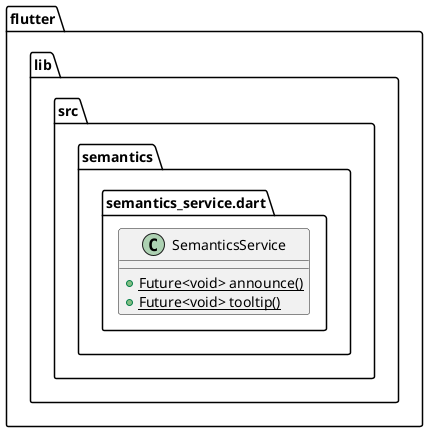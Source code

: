 @startuml
set namespaceSeparator ::

class "flutter::lib::src::semantics::semantics_service.dart::SemanticsService" {
  {static} +Future<void> announce()
  {static} +Future<void> tooltip()
}


@enduml